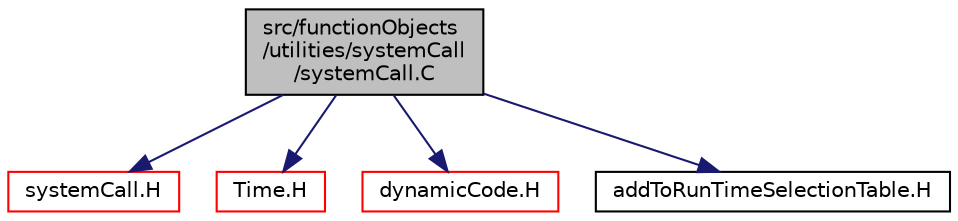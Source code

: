 digraph "src/functionObjects/utilities/systemCall/systemCall.C"
{
  bgcolor="transparent";
  edge [fontname="Helvetica",fontsize="10",labelfontname="Helvetica",labelfontsize="10"];
  node [fontname="Helvetica",fontsize="10",shape=record];
  Node0 [label="src/functionObjects\l/utilities/systemCall\l/systemCall.C",height=0.2,width=0.4,color="black", fillcolor="grey75", style="filled", fontcolor="black"];
  Node0 -> Node1 [color="midnightblue",fontsize="10",style="solid",fontname="Helvetica"];
  Node1 [label="systemCall.H",height=0.2,width=0.4,color="red",URL="$a04976.html"];
  Node0 -> Node77 [color="midnightblue",fontsize="10",style="solid",fontname="Helvetica"];
  Node77 [label="Time.H",height=0.2,width=0.4,color="red",URL="$a10025.html"];
  Node0 -> Node176 [color="midnightblue",fontsize="10",style="solid",fontname="Helvetica"];
  Node176 [label="dynamicCode.H",height=0.2,width=0.4,color="red",URL="$a09617.html"];
  Node0 -> Node178 [color="midnightblue",fontsize="10",style="solid",fontname="Helvetica"];
  Node178 [label="addToRunTimeSelectionTable.H",height=0.2,width=0.4,color="black",URL="$a09989.html",tooltip="Macros for easy insertion into run-time selection tables. "];
}
